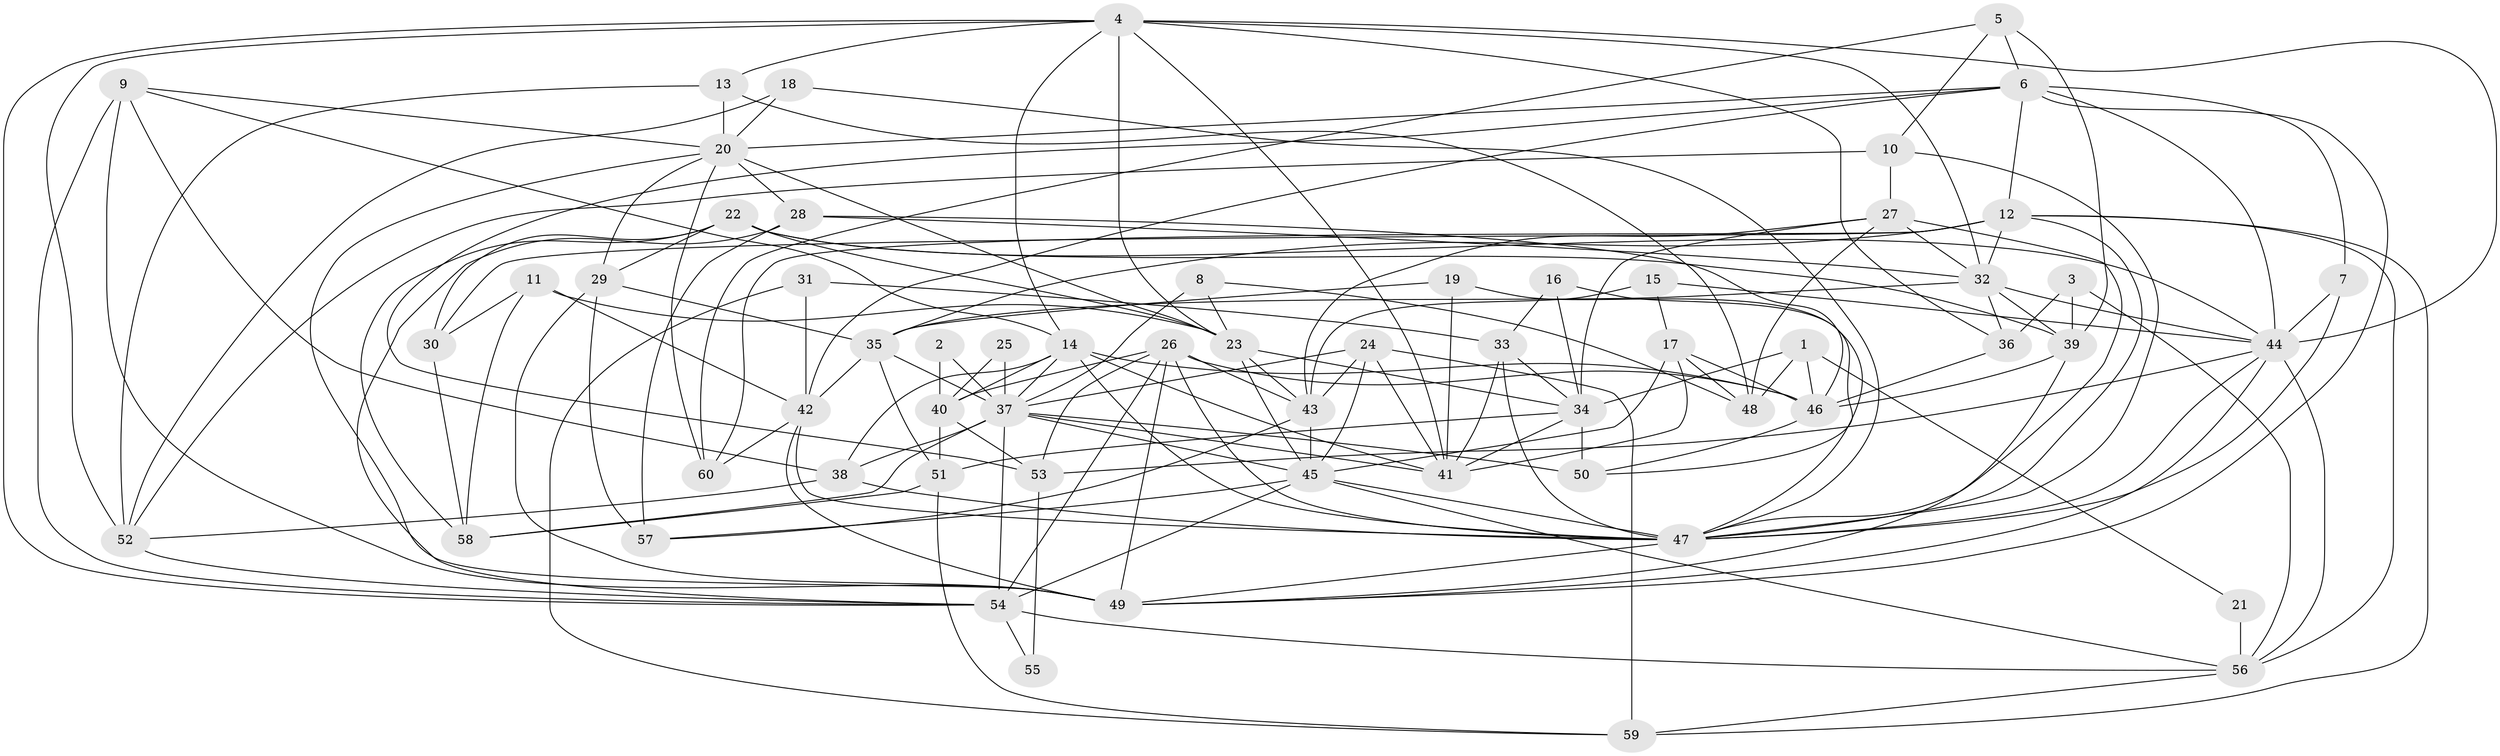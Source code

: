 // original degree distribution, {3: 0.275, 4: 0.325, 5: 0.175, 2: 0.10833333333333334, 6: 0.05, 7: 0.05, 8: 0.016666666666666666}
// Generated by graph-tools (version 1.1) at 2025/50/03/09/25 03:50:11]
// undirected, 60 vertices, 171 edges
graph export_dot {
graph [start="1"]
  node [color=gray90,style=filled];
  1;
  2;
  3;
  4;
  5;
  6;
  7;
  8;
  9;
  10;
  11;
  12;
  13;
  14;
  15;
  16;
  17;
  18;
  19;
  20;
  21;
  22;
  23;
  24;
  25;
  26;
  27;
  28;
  29;
  30;
  31;
  32;
  33;
  34;
  35;
  36;
  37;
  38;
  39;
  40;
  41;
  42;
  43;
  44;
  45;
  46;
  47;
  48;
  49;
  50;
  51;
  52;
  53;
  54;
  55;
  56;
  57;
  58;
  59;
  60;
  1 -- 21 [weight=1.0];
  1 -- 34 [weight=1.0];
  1 -- 46 [weight=1.0];
  1 -- 48 [weight=1.0];
  2 -- 37 [weight=1.0];
  2 -- 40 [weight=1.0];
  3 -- 36 [weight=1.0];
  3 -- 39 [weight=1.0];
  3 -- 56 [weight=1.0];
  4 -- 13 [weight=1.0];
  4 -- 14 [weight=1.0];
  4 -- 23 [weight=1.0];
  4 -- 32 [weight=1.0];
  4 -- 36 [weight=1.0];
  4 -- 41 [weight=1.0];
  4 -- 44 [weight=1.0];
  4 -- 52 [weight=1.0];
  4 -- 54 [weight=1.0];
  5 -- 6 [weight=1.0];
  5 -- 10 [weight=1.0];
  5 -- 39 [weight=1.0];
  5 -- 60 [weight=1.0];
  6 -- 7 [weight=1.0];
  6 -- 12 [weight=1.0];
  6 -- 20 [weight=1.0];
  6 -- 42 [weight=1.0];
  6 -- 44 [weight=1.0];
  6 -- 49 [weight=1.0];
  6 -- 53 [weight=1.0];
  7 -- 44 [weight=1.0];
  7 -- 47 [weight=1.0];
  8 -- 23 [weight=1.0];
  8 -- 37 [weight=1.0];
  8 -- 48 [weight=1.0];
  9 -- 14 [weight=1.0];
  9 -- 20 [weight=1.0];
  9 -- 38 [weight=1.0];
  9 -- 49 [weight=2.0];
  9 -- 54 [weight=1.0];
  10 -- 27 [weight=1.0];
  10 -- 47 [weight=1.0];
  10 -- 52 [weight=1.0];
  11 -- 23 [weight=1.0];
  11 -- 30 [weight=1.0];
  11 -- 42 [weight=1.0];
  11 -- 58 [weight=1.0];
  12 -- 30 [weight=1.0];
  12 -- 32 [weight=1.0];
  12 -- 35 [weight=1.0];
  12 -- 47 [weight=1.0];
  12 -- 56 [weight=1.0];
  12 -- 59 [weight=1.0];
  12 -- 60 [weight=1.0];
  13 -- 20 [weight=1.0];
  13 -- 48 [weight=1.0];
  13 -- 52 [weight=1.0];
  14 -- 37 [weight=1.0];
  14 -- 38 [weight=1.0];
  14 -- 40 [weight=1.0];
  14 -- 41 [weight=1.0];
  14 -- 46 [weight=1.0];
  14 -- 47 [weight=1.0];
  15 -- 17 [weight=1.0];
  15 -- 43 [weight=1.0];
  15 -- 44 [weight=1.0];
  16 -- 33 [weight=1.0];
  16 -- 34 [weight=1.0];
  16 -- 50 [weight=1.0];
  17 -- 41 [weight=1.0];
  17 -- 45 [weight=1.0];
  17 -- 46 [weight=1.0];
  17 -- 48 [weight=2.0];
  18 -- 20 [weight=1.0];
  18 -- 47 [weight=1.0];
  18 -- 52 [weight=1.0];
  19 -- 35 [weight=1.0];
  19 -- 41 [weight=1.0];
  19 -- 47 [weight=1.0];
  20 -- 23 [weight=1.0];
  20 -- 28 [weight=1.0];
  20 -- 29 [weight=1.0];
  20 -- 49 [weight=1.0];
  20 -- 60 [weight=1.0];
  21 -- 56 [weight=1.0];
  22 -- 23 [weight=1.0];
  22 -- 29 [weight=1.0];
  22 -- 30 [weight=1.0];
  22 -- 39 [weight=1.0];
  22 -- 44 [weight=1.0];
  22 -- 58 [weight=1.0];
  23 -- 34 [weight=1.0];
  23 -- 43 [weight=1.0];
  23 -- 45 [weight=1.0];
  24 -- 37 [weight=1.0];
  24 -- 41 [weight=1.0];
  24 -- 43 [weight=1.0];
  24 -- 45 [weight=1.0];
  24 -- 59 [weight=1.0];
  25 -- 37 [weight=1.0];
  25 -- 40 [weight=1.0];
  26 -- 40 [weight=1.0];
  26 -- 43 [weight=1.0];
  26 -- 46 [weight=1.0];
  26 -- 47 [weight=1.0];
  26 -- 49 [weight=1.0];
  26 -- 53 [weight=1.0];
  26 -- 54 [weight=1.0];
  27 -- 32 [weight=1.0];
  27 -- 34 [weight=1.0];
  27 -- 43 [weight=1.0];
  27 -- 47 [weight=1.0];
  27 -- 48 [weight=1.0];
  28 -- 32 [weight=1.0];
  28 -- 46 [weight=1.0];
  28 -- 54 [weight=1.0];
  28 -- 57 [weight=1.0];
  29 -- 35 [weight=1.0];
  29 -- 49 [weight=1.0];
  29 -- 57 [weight=1.0];
  30 -- 58 [weight=1.0];
  31 -- 33 [weight=1.0];
  31 -- 42 [weight=1.0];
  31 -- 59 [weight=1.0];
  32 -- 35 [weight=1.0];
  32 -- 36 [weight=1.0];
  32 -- 39 [weight=1.0];
  32 -- 44 [weight=1.0];
  33 -- 34 [weight=1.0];
  33 -- 41 [weight=1.0];
  33 -- 47 [weight=1.0];
  34 -- 41 [weight=1.0];
  34 -- 50 [weight=1.0];
  34 -- 51 [weight=1.0];
  35 -- 37 [weight=1.0];
  35 -- 42 [weight=1.0];
  35 -- 51 [weight=1.0];
  36 -- 46 [weight=1.0];
  37 -- 38 [weight=1.0];
  37 -- 41 [weight=1.0];
  37 -- 45 [weight=1.0];
  37 -- 50 [weight=2.0];
  37 -- 54 [weight=1.0];
  37 -- 58 [weight=1.0];
  38 -- 47 [weight=1.0];
  38 -- 52 [weight=1.0];
  39 -- 46 [weight=1.0];
  39 -- 49 [weight=1.0];
  40 -- 51 [weight=1.0];
  40 -- 53 [weight=1.0];
  42 -- 47 [weight=1.0];
  42 -- 49 [weight=1.0];
  42 -- 60 [weight=1.0];
  43 -- 45 [weight=1.0];
  43 -- 57 [weight=1.0];
  44 -- 47 [weight=1.0];
  44 -- 49 [weight=1.0];
  44 -- 53 [weight=1.0];
  44 -- 56 [weight=1.0];
  45 -- 47 [weight=2.0];
  45 -- 54 [weight=2.0];
  45 -- 56 [weight=1.0];
  45 -- 57 [weight=1.0];
  46 -- 50 [weight=1.0];
  47 -- 49 [weight=1.0];
  51 -- 58 [weight=1.0];
  51 -- 59 [weight=1.0];
  52 -- 54 [weight=1.0];
  53 -- 55 [weight=1.0];
  54 -- 55 [weight=1.0];
  54 -- 56 [weight=1.0];
  56 -- 59 [weight=1.0];
}

